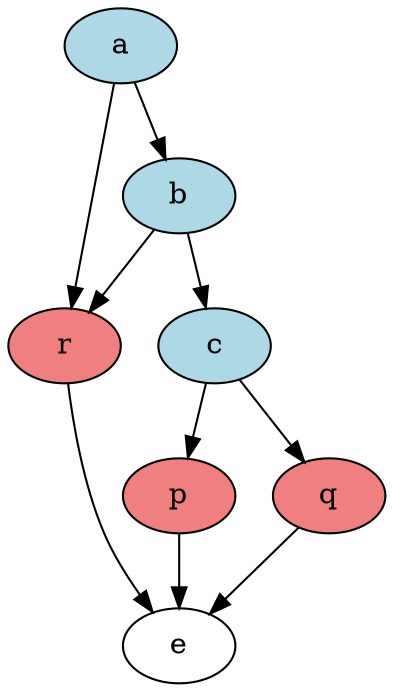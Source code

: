 digraph {
    a -> b [];
    a -> r [];
    b -> c [];
    b -> r [];
    c -> p [];
    c -> q [];
    p -> e [];
    q -> e [];
    r -> e [];

    a [style = filled, fillcolor = lightblue];
    b [style = filled, fillcolor = lightblue];
    c [style = filled, fillcolor = lightblue];

    r [style = filled, fillcolor = lightcoral];
    q [style = filled, fillcolor = lightcoral];
    p [style = filled, fillcolor = lightcoral];
}
